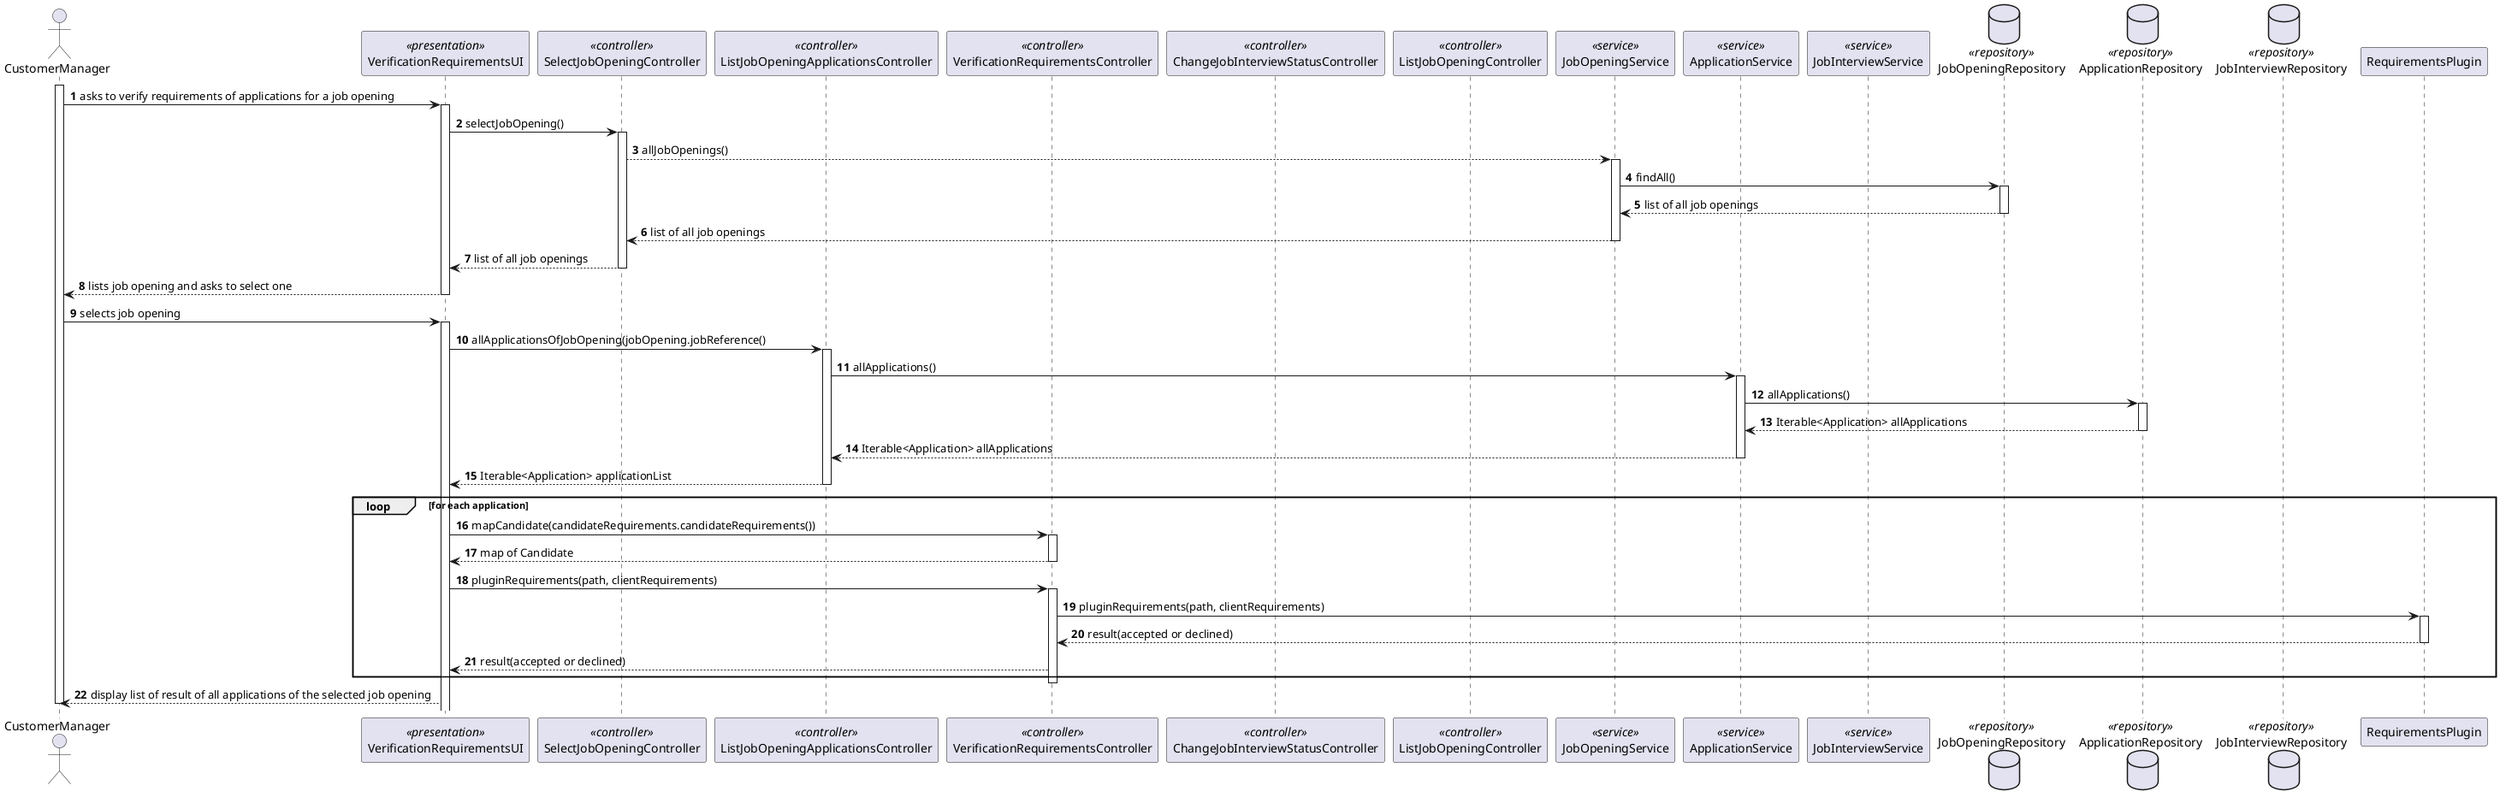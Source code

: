 @startuml
autonumber

actor CustomerManager

participant VerificationRequirementsUI <<presentation>>


participant SelectJobOpeningController <<controller>>
participant ListJobOpeningController <<controller>>
participant ListJobOpeningApplicationsController <<controller>>
participant VerificationRequirementsController <<controller>>
participant ChangeJobInterviewStatusController <<controller>>
participant ListJobOpeningController <<controller>>

participant JobOpeningService <<service>>
participant ApplicationService <<service>>
participant JobInterviewService <<service>>

database JobOpeningRepository <<repository>>
database ApplicationRepository <<repository>>
database JobInterviewRepository <<repository>>

activate CustomerManager

        CustomerManager -> VerificationRequirementsUI : asks to verify requirements of applications for a job opening

        activate VerificationRequirementsUI

        VerificationRequirementsUI -> SelectJobOpeningController : selectJobOpening()

        activate SelectJobOpeningController



            SelectJobOpeningController --> JobOpeningService : allJobOpenings()

        activate JobOpeningService

        JobOpeningService -> JobOpeningRepository : findAll()

        activate JobOpeningRepository

        JobOpeningRepository --> JobOpeningService  : list of all job openings

        deactivate JobOpeningRepository

        JobOpeningService --> SelectJobOpeningController : list of all job openings

        deactivate JobOpeningService

        SelectJobOpeningController --> VerificationRequirementsUI : list of all job openings

        deactivate SelectJobOpeningController

        VerificationRequirementsUI --> CustomerManager : lists job opening and asks to select one

        deactivate VerificationRequirementsUI

CustomerManager -> VerificationRequirementsUI : selects job opening

    activate VerificationRequirementsUI

        VerificationRequirementsUI -> ListJobOpeningApplicationsController : allApplicationsOfJobOpening(jobOpening.jobReference()
        activate ListJobOpeningApplicationsController

            ListJobOpeningApplicationsController -> ApplicationService : allApplications()
            activate ApplicationService

                ApplicationService -> ApplicationRepository : allApplications()
                activate ApplicationRepository

                    ApplicationRepository --> ApplicationService : Iterable<Application> allApplications
                deactivate ApplicationRepository


            ApplicationService --> ListJobOpeningApplicationsController : Iterable<Application> allApplications

                deactivate ApplicationService

            ListJobOpeningApplicationsController --> VerificationRequirementsUI : Iterable<Application> applicationList

        deactivate ListJobOpeningApplicationsController

loop for each application

        VerificationRequirementsUI -> VerificationRequirementsController : mapCandidate(candidateRequirements.candidateRequirements())

        activate VerificationRequirementsController

        VerificationRequirementsController --> VerificationRequirementsUI : map of Candidate

        deactivate VerificationRequirementsController

        VerificationRequirementsUI -> VerificationRequirementsController : pluginRequirements(path, clientRequirements)

        activate VerificationRequirementsController

        VerificationRequirementsController -> RequirementsPlugin : pluginRequirements(path, clientRequirements)

        activate RequirementsPlugin

        RequirementsPlugin --> VerificationRequirementsController : result(accepted or declined)

        deactivate RequirementsPlugin

        VerificationRequirementsController --> VerificationRequirementsUI : result(accepted or declined)

end

        deactivate VerificationRequirementsController

        VerificationRequirementsUI --> CustomerManager : display list of result of all applications of the selected job opening






deactivate CustomerManager

@enduml


